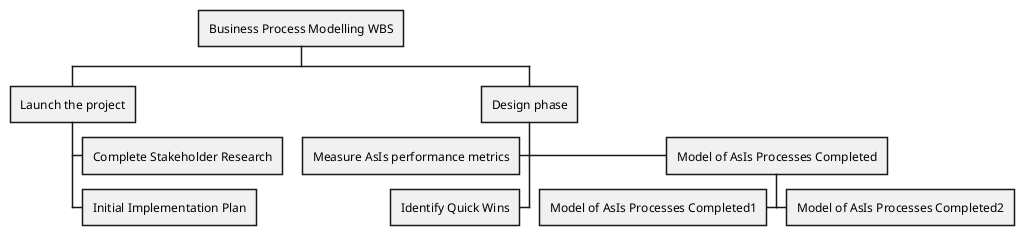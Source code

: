 @startwbs
* Business Process Modelling WBS
** Launch the project
*** Complete Stakeholder Research
*** Initial Implementation Plan
** Design phase
*** Model of AsIs Processes Completed
****< Model of AsIs Processes Completed1
****> Model of AsIs Processes Completed2
***< Measure AsIs performance metrics
***< Identify Quick Wins
@endwbs